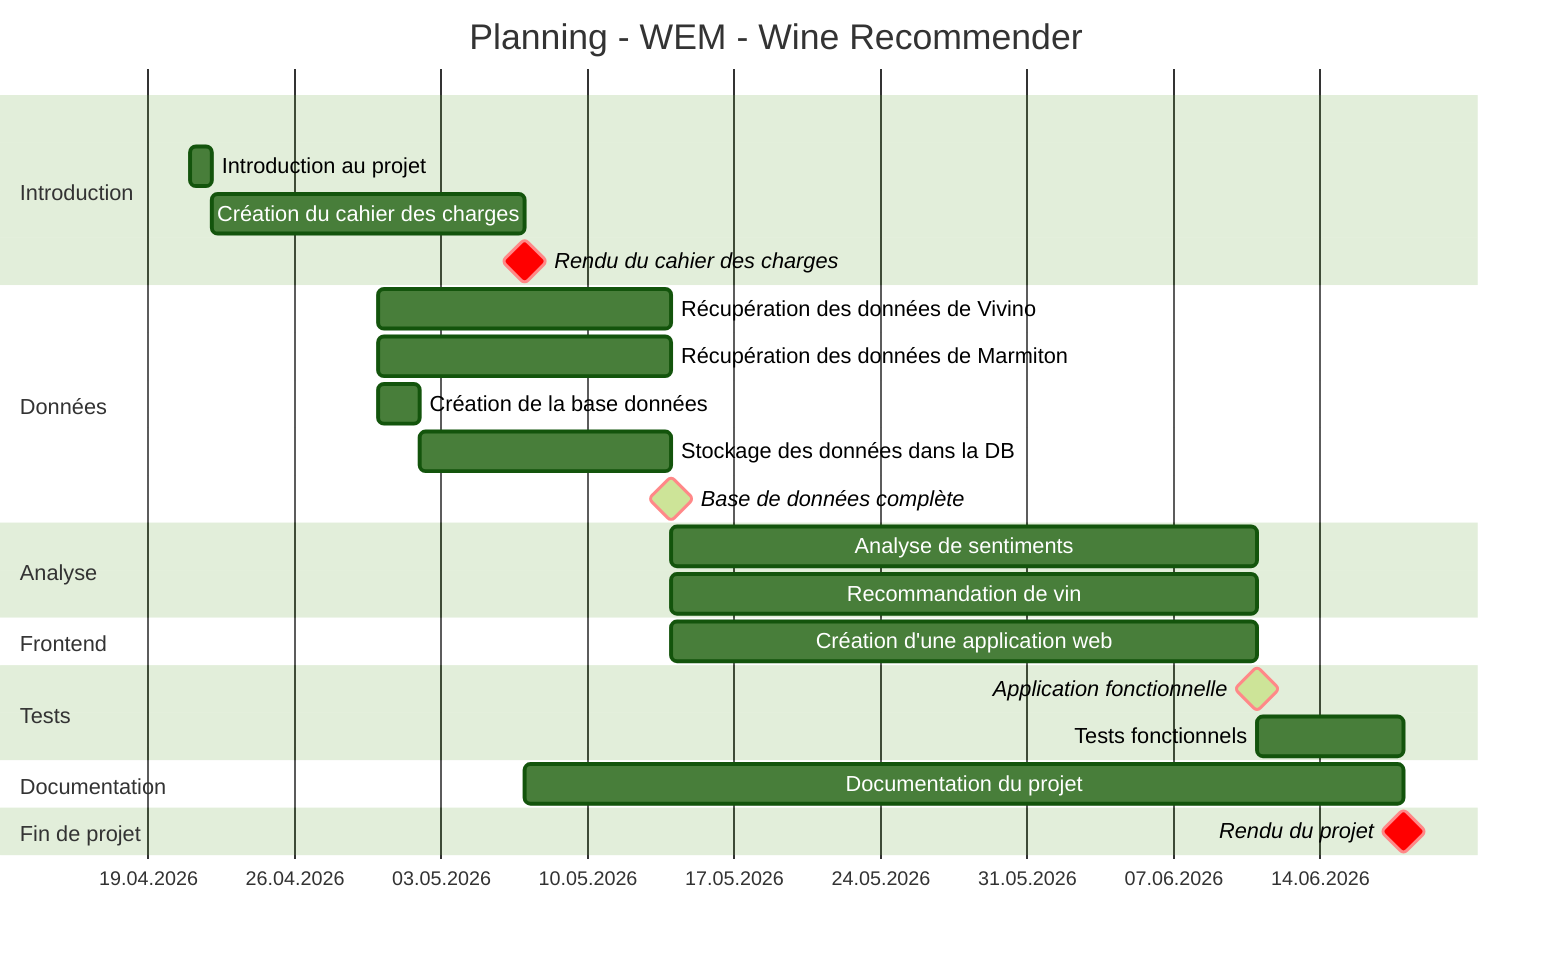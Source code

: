 %%{init: {'theme':'forest'}}%%
gantt
    title Planning - WEM - Wine Recommender
    dateFormat  DD.MM
    todayMarker off
    axisFormat %d.%m.%Y

    section Introduction
    ‎                            :padding1, 19.04, 0d
    Introduction au projet              :int1, 21.04, 1d
    Création du cahier des charges      :int2, after int1, 15d
    Rendu du cahier des charges         :crit, milestone, m1, 07.05,

    section Données
    Récupération des données de Vivino  :don1, 30.04, 14d
    Récupération des données de Marmiton:don2, 30.04, 14d
    Création de la base données         :don3, 30.04, 2d
    Stockage des données dans la DB     :don4, 02.05, 12d
    Base de données complète            :crit, active, milestone, m2, 14.05, 

    section Analyse
    Analyse de sentiments               :ana1, after don4, 28d
    Recommandation de vin               :ana2, after don4, 28d

    section Frontend
    Création d'une application web      :fro1, after don4, 28d

    section Tests
    Application fonctionnelle           :crit, active, milestone, m3, 11.06,
    Tests fonctionnels                  :tes1, after ana2, 7d

    section Documentation
    Documentation du projet             :doc1, after m1, 18.06

    section Fin de projet
    Rendu du projet                     :crit, milestone, m4, 18.06,
